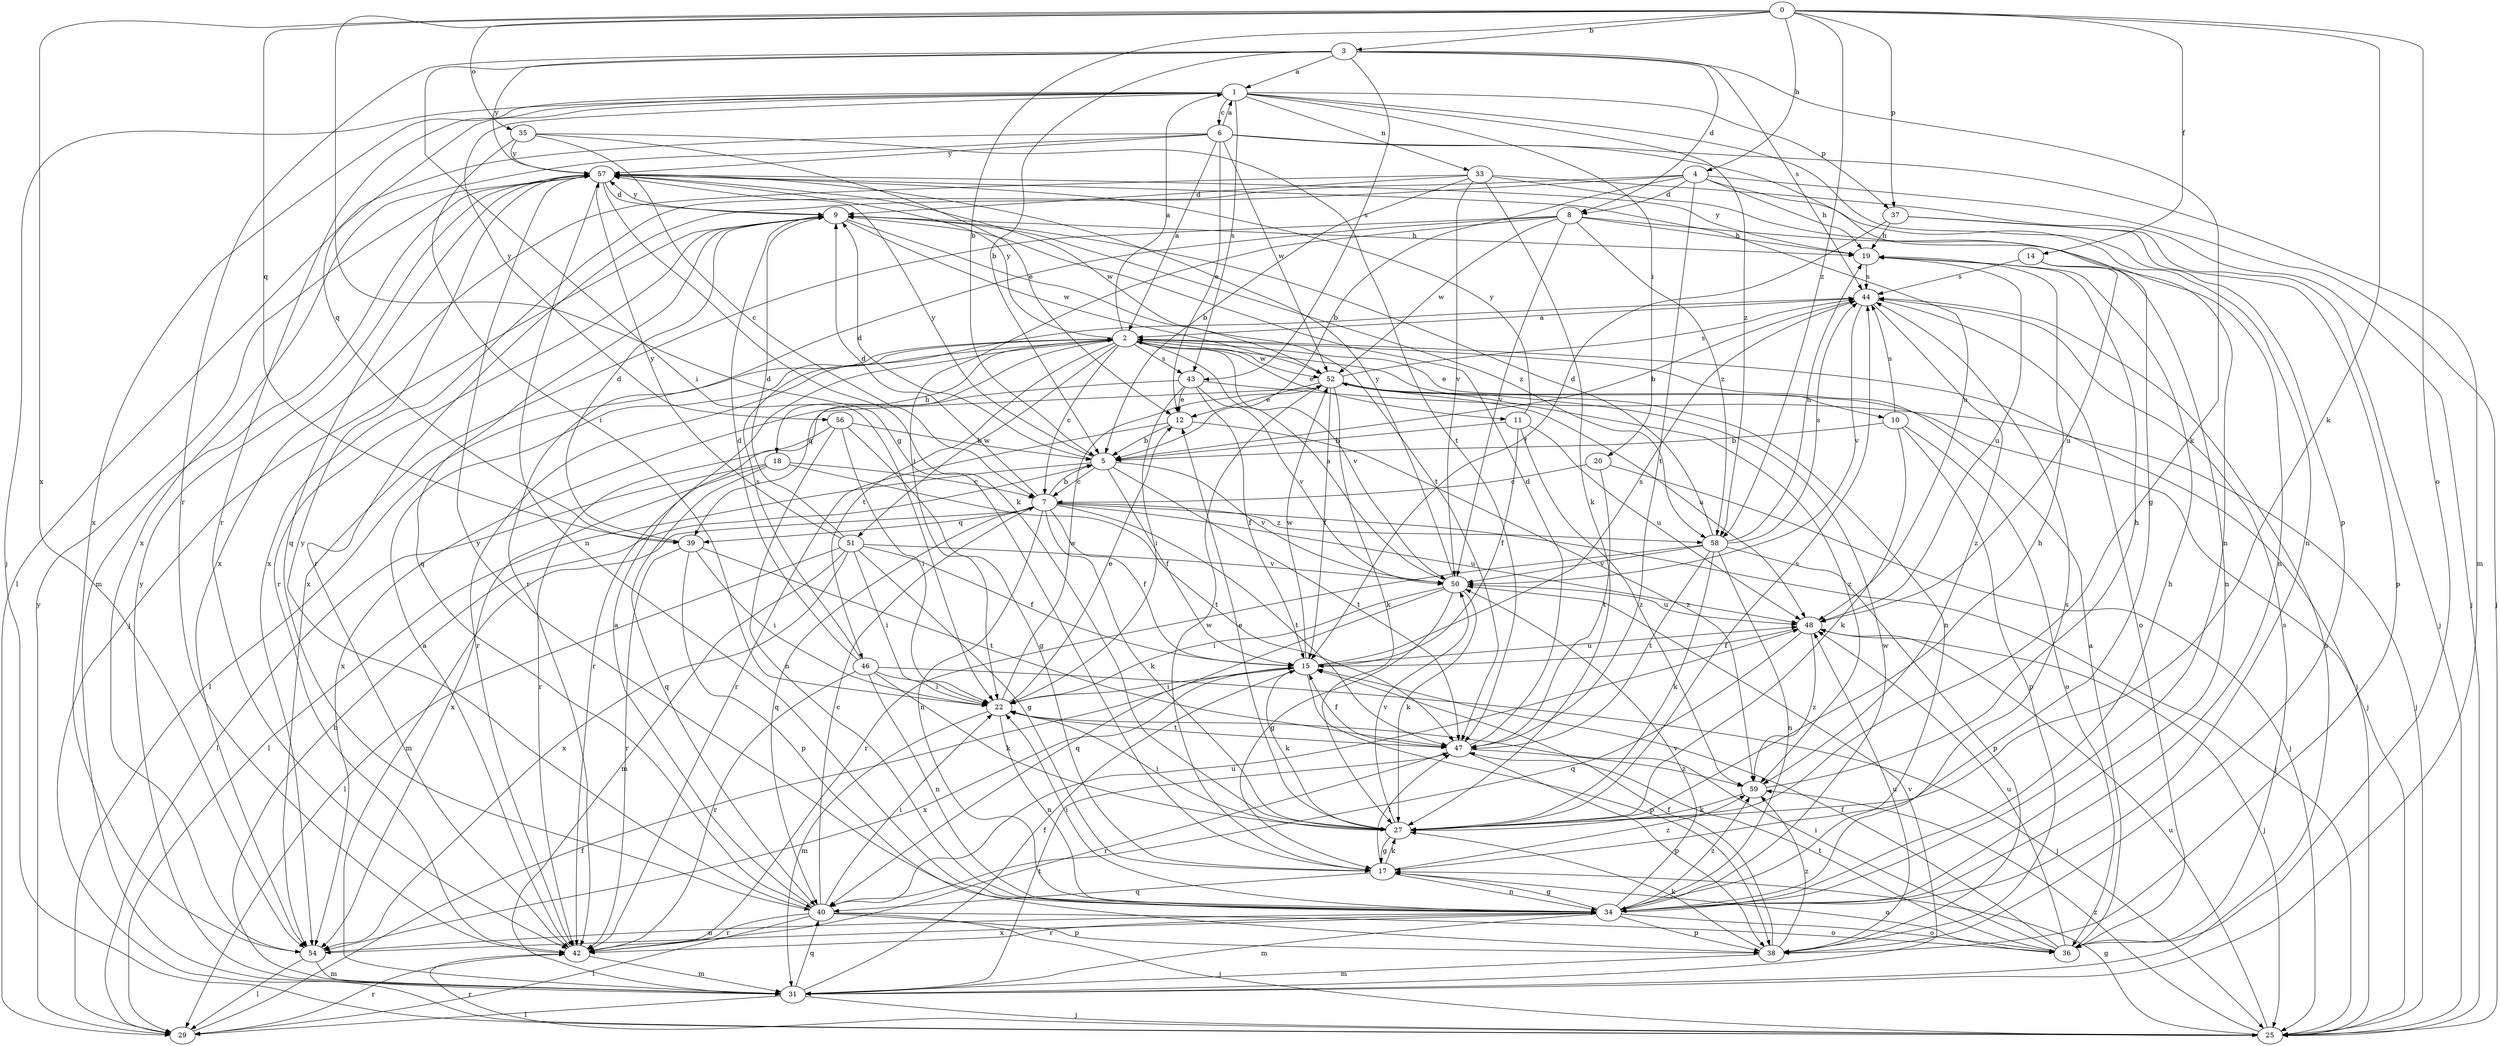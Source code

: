 strict digraph  {
0;
1;
2;
3;
4;
5;
6;
7;
8;
9;
10;
11;
12;
14;
15;
17;
18;
19;
20;
22;
25;
27;
29;
31;
33;
34;
35;
36;
37;
38;
39;
40;
42;
43;
44;
46;
47;
48;
50;
51;
52;
54;
56;
57;
58;
59;
0 -> 3  [label=b];
0 -> 4  [label=b];
0 -> 5  [label=b];
0 -> 14  [label=f];
0 -> 17  [label=g];
0 -> 27  [label=k];
0 -> 35  [label=o];
0 -> 36  [label=o];
0 -> 37  [label=p];
0 -> 39  [label=q];
0 -> 54  [label=x];
0 -> 58  [label=z];
1 -> 6  [label=c];
1 -> 20  [label=i];
1 -> 25  [label=j];
1 -> 33  [label=n];
1 -> 37  [label=p];
1 -> 38  [label=p];
1 -> 39  [label=q];
1 -> 42  [label=r];
1 -> 43  [label=s];
1 -> 54  [label=x];
1 -> 56  [label=y];
1 -> 58  [label=z];
2 -> 1  [label=a];
2 -> 7  [label=c];
2 -> 10  [label=e];
2 -> 11  [label=e];
2 -> 18  [label=h];
2 -> 25  [label=j];
2 -> 29  [label=l];
2 -> 34  [label=n];
2 -> 39  [label=q];
2 -> 42  [label=r];
2 -> 43  [label=s];
2 -> 46  [label=t];
2 -> 50  [label=v];
2 -> 51  [label=w];
2 -> 52  [label=w];
2 -> 57  [label=y];
3 -> 1  [label=a];
3 -> 5  [label=b];
3 -> 8  [label=d];
3 -> 22  [label=i];
3 -> 27  [label=k];
3 -> 42  [label=r];
3 -> 43  [label=s];
3 -> 44  [label=s];
3 -> 57  [label=y];
4 -> 5  [label=b];
4 -> 8  [label=d];
4 -> 19  [label=h];
4 -> 25  [label=j];
4 -> 34  [label=n];
4 -> 42  [label=r];
4 -> 47  [label=t];
4 -> 54  [label=x];
5 -> 7  [label=c];
5 -> 9  [label=d];
5 -> 15  [label=f];
5 -> 29  [label=l];
5 -> 47  [label=t];
5 -> 50  [label=v];
5 -> 57  [label=y];
6 -> 1  [label=a];
6 -> 2  [label=a];
6 -> 12  [label=e];
6 -> 17  [label=g];
6 -> 29  [label=l];
6 -> 31  [label=m];
6 -> 52  [label=w];
6 -> 54  [label=x];
6 -> 57  [label=y];
7 -> 5  [label=b];
7 -> 9  [label=d];
7 -> 15  [label=f];
7 -> 25  [label=j];
7 -> 27  [label=k];
7 -> 31  [label=m];
7 -> 34  [label=n];
7 -> 39  [label=q];
7 -> 40  [label=q];
7 -> 47  [label=t];
7 -> 48  [label=u];
7 -> 58  [label=z];
8 -> 19  [label=h];
8 -> 22  [label=i];
8 -> 34  [label=n];
8 -> 42  [label=r];
8 -> 50  [label=v];
8 -> 52  [label=w];
8 -> 54  [label=x];
8 -> 58  [label=z];
9 -> 19  [label=h];
9 -> 25  [label=j];
9 -> 40  [label=q];
9 -> 42  [label=r];
9 -> 47  [label=t];
9 -> 52  [label=w];
9 -> 57  [label=y];
9 -> 58  [label=z];
10 -> 5  [label=b];
10 -> 27  [label=k];
10 -> 36  [label=o];
10 -> 38  [label=p];
10 -> 44  [label=s];
11 -> 5  [label=b];
11 -> 15  [label=f];
11 -> 48  [label=u];
11 -> 57  [label=y];
11 -> 59  [label=z];
12 -> 5  [label=b];
12 -> 42  [label=r];
12 -> 59  [label=z];
14 -> 34  [label=n];
14 -> 44  [label=s];
14 -> 48  [label=u];
15 -> 22  [label=i];
15 -> 27  [label=k];
15 -> 38  [label=p];
15 -> 44  [label=s];
15 -> 48  [label=u];
15 -> 52  [label=w];
15 -> 54  [label=x];
17 -> 27  [label=k];
17 -> 34  [label=n];
17 -> 36  [label=o];
17 -> 40  [label=q];
17 -> 47  [label=t];
17 -> 52  [label=w];
17 -> 59  [label=z];
18 -> 7  [label=c];
18 -> 29  [label=l];
18 -> 40  [label=q];
18 -> 47  [label=t];
18 -> 54  [label=x];
19 -> 44  [label=s];
19 -> 48  [label=u];
19 -> 57  [label=y];
20 -> 7  [label=c];
20 -> 25  [label=j];
20 -> 47  [label=t];
22 -> 12  [label=e];
22 -> 31  [label=m];
22 -> 34  [label=n];
22 -> 47  [label=t];
22 -> 52  [label=w];
25 -> 17  [label=g];
25 -> 42  [label=r];
25 -> 48  [label=u];
25 -> 59  [label=z];
27 -> 12  [label=e];
27 -> 17  [label=g];
27 -> 19  [label=h];
27 -> 22  [label=i];
27 -> 44  [label=s];
27 -> 50  [label=v];
29 -> 15  [label=f];
29 -> 42  [label=r];
29 -> 57  [label=y];
31 -> 5  [label=b];
31 -> 15  [label=f];
31 -> 25  [label=j];
31 -> 29  [label=l];
31 -> 40  [label=q];
31 -> 44  [label=s];
31 -> 47  [label=t];
31 -> 50  [label=v];
31 -> 57  [label=y];
33 -> 5  [label=b];
33 -> 9  [label=d];
33 -> 25  [label=j];
33 -> 27  [label=k];
33 -> 34  [label=n];
33 -> 50  [label=v];
33 -> 54  [label=x];
34 -> 17  [label=g];
34 -> 19  [label=h];
34 -> 22  [label=i];
34 -> 31  [label=m];
34 -> 36  [label=o];
34 -> 38  [label=p];
34 -> 42  [label=r];
34 -> 44  [label=s];
34 -> 50  [label=v];
34 -> 52  [label=w];
34 -> 54  [label=x];
34 -> 57  [label=y];
34 -> 59  [label=z];
35 -> 7  [label=c];
35 -> 12  [label=e];
35 -> 22  [label=i];
35 -> 47  [label=t];
35 -> 57  [label=y];
36 -> 2  [label=a];
36 -> 15  [label=f];
36 -> 22  [label=i];
36 -> 44  [label=s];
36 -> 47  [label=t];
36 -> 48  [label=u];
37 -> 15  [label=f];
37 -> 19  [label=h];
37 -> 25  [label=j];
37 -> 38  [label=p];
38 -> 15  [label=f];
38 -> 27  [label=k];
38 -> 31  [label=m];
38 -> 48  [label=u];
38 -> 59  [label=z];
39 -> 9  [label=d];
39 -> 22  [label=i];
39 -> 38  [label=p];
39 -> 42  [label=r];
39 -> 47  [label=t];
40 -> 2  [label=a];
40 -> 7  [label=c];
40 -> 22  [label=i];
40 -> 25  [label=j];
40 -> 29  [label=l];
40 -> 36  [label=o];
40 -> 38  [label=p];
40 -> 42  [label=r];
40 -> 48  [label=u];
40 -> 57  [label=y];
42 -> 2  [label=a];
42 -> 31  [label=m];
43 -> 12  [label=e];
43 -> 15  [label=f];
43 -> 22  [label=i];
43 -> 25  [label=j];
43 -> 50  [label=v];
43 -> 54  [label=x];
44 -> 2  [label=a];
44 -> 5  [label=b];
44 -> 36  [label=o];
44 -> 50  [label=v];
44 -> 59  [label=z];
46 -> 9  [label=d];
46 -> 22  [label=i];
46 -> 25  [label=j];
46 -> 27  [label=k];
46 -> 34  [label=n];
46 -> 42  [label=r];
46 -> 44  [label=s];
47 -> 9  [label=d];
47 -> 15  [label=f];
47 -> 38  [label=p];
47 -> 42  [label=r];
47 -> 59  [label=z];
48 -> 15  [label=f];
48 -> 25  [label=j];
48 -> 40  [label=q];
48 -> 59  [label=z];
50 -> 2  [label=a];
50 -> 17  [label=g];
50 -> 22  [label=i];
50 -> 27  [label=k];
50 -> 40  [label=q];
50 -> 48  [label=u];
50 -> 57  [label=y];
51 -> 9  [label=d];
51 -> 15  [label=f];
51 -> 17  [label=g];
51 -> 22  [label=i];
51 -> 29  [label=l];
51 -> 31  [label=m];
51 -> 50  [label=v];
51 -> 54  [label=x];
51 -> 57  [label=y];
52 -> 12  [label=e];
52 -> 15  [label=f];
52 -> 25  [label=j];
52 -> 27  [label=k];
52 -> 42  [label=r];
52 -> 44  [label=s];
52 -> 48  [label=u];
52 -> 59  [label=z];
54 -> 29  [label=l];
54 -> 31  [label=m];
54 -> 34  [label=n];
56 -> 5  [label=b];
56 -> 17  [label=g];
56 -> 22  [label=i];
56 -> 34  [label=n];
56 -> 42  [label=r];
57 -> 9  [label=d];
57 -> 27  [label=k];
57 -> 31  [label=m];
57 -> 34  [label=n];
57 -> 40  [label=q];
57 -> 48  [label=u];
57 -> 52  [label=w];
58 -> 9  [label=d];
58 -> 19  [label=h];
58 -> 27  [label=k];
58 -> 34  [label=n];
58 -> 38  [label=p];
58 -> 42  [label=r];
58 -> 44  [label=s];
58 -> 47  [label=t];
58 -> 50  [label=v];
59 -> 19  [label=h];
59 -> 27  [label=k];
}
